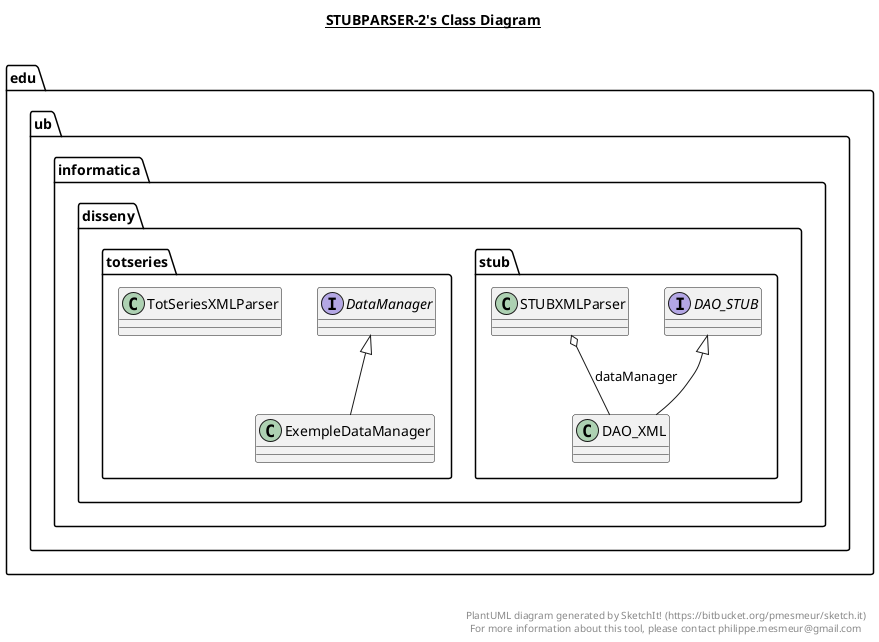 @startuml

title __STUBPARSER-2's Class Diagram__\n

  package edu.ub.informatica.disseny.stub {
    interface DAO_STUB {
    }
  }
  

  package edu.ub.informatica.disseny.stub {
    class DAO_XML {
    }
  }
  

  package edu.ub.informatica.disseny.totseries {
    interface DataManager {
    }
  }
  

  package edu.ub.informatica.disseny.totseries {
    class ExempleDataManager {
    }
  }
  

  package edu.ub.informatica.disseny.stub {
    class STUBXMLParser {
    }
  }
  

  package edu.ub.informatica.disseny.totseries {
    class TotSeriesXMLParser {
    }
  }
  

  DAO_XML -up-|> DAO_STUB
  ExempleDataManager -up-|> DataManager
  STUBXMLParser o-- DAO_XML : dataManager


right footer


PlantUML diagram generated by SketchIt! (https://bitbucket.org/pmesmeur/sketch.it)
For more information about this tool, please contact philippe.mesmeur@gmail.com
endfooter

@enduml
